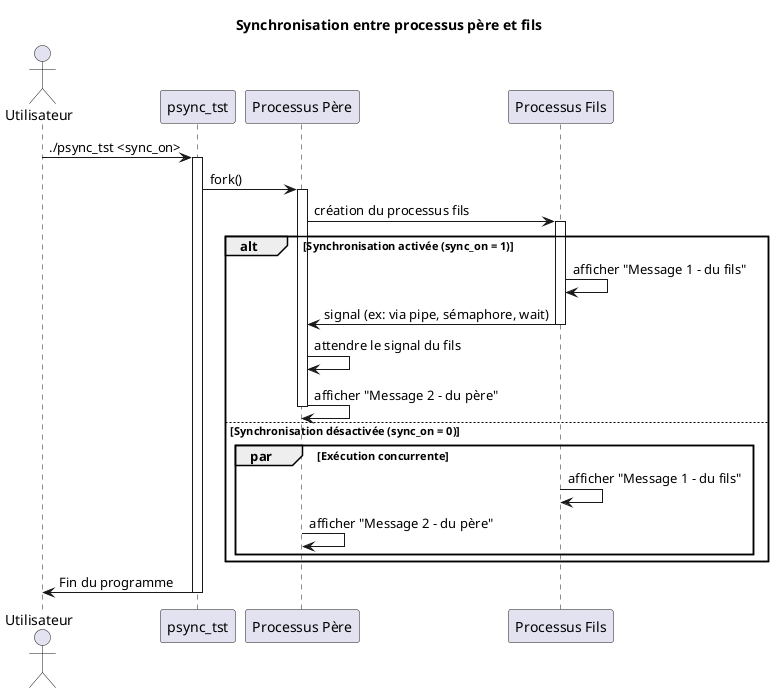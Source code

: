 @startuml "Synchronisation des processus"
title Synchronisation entre processus père et fils

actor "Utilisateur" as User
participant "psync_tst" as Programme
participant "Processus Père" as Pere
participant "Processus Fils" as Fils

User -> Programme : ./psync_tst <sync_on>
activate Programme
Programme -> Pere : fork()
activate Pere
Pere -> Fils : création du processus fils
activate Fils

alt Synchronisation activée (sync_on = 1)
    Fils -> Fils : afficher "Message 1 - du fils"
    Fils -> Pere : signal (ex: via pipe, sémaphore, wait)
    deactivate Fils
    Pere -> Pere : attendre le signal du fils
    Pere -> Pere : afficher "Message 2 - du père"
    deactivate Pere

else Synchronisation désactivée (sync_on = 0)
    par Exécution concurrente
        Fils -> Fils : afficher "Message 1 - du fils"
        Pere -> Pere : afficher "Message 2 - du père"
    end
    deactivate Fils
    deactivate Pere
end

Programme -> User : Fin du programme
deactivate Programme
@enduml
